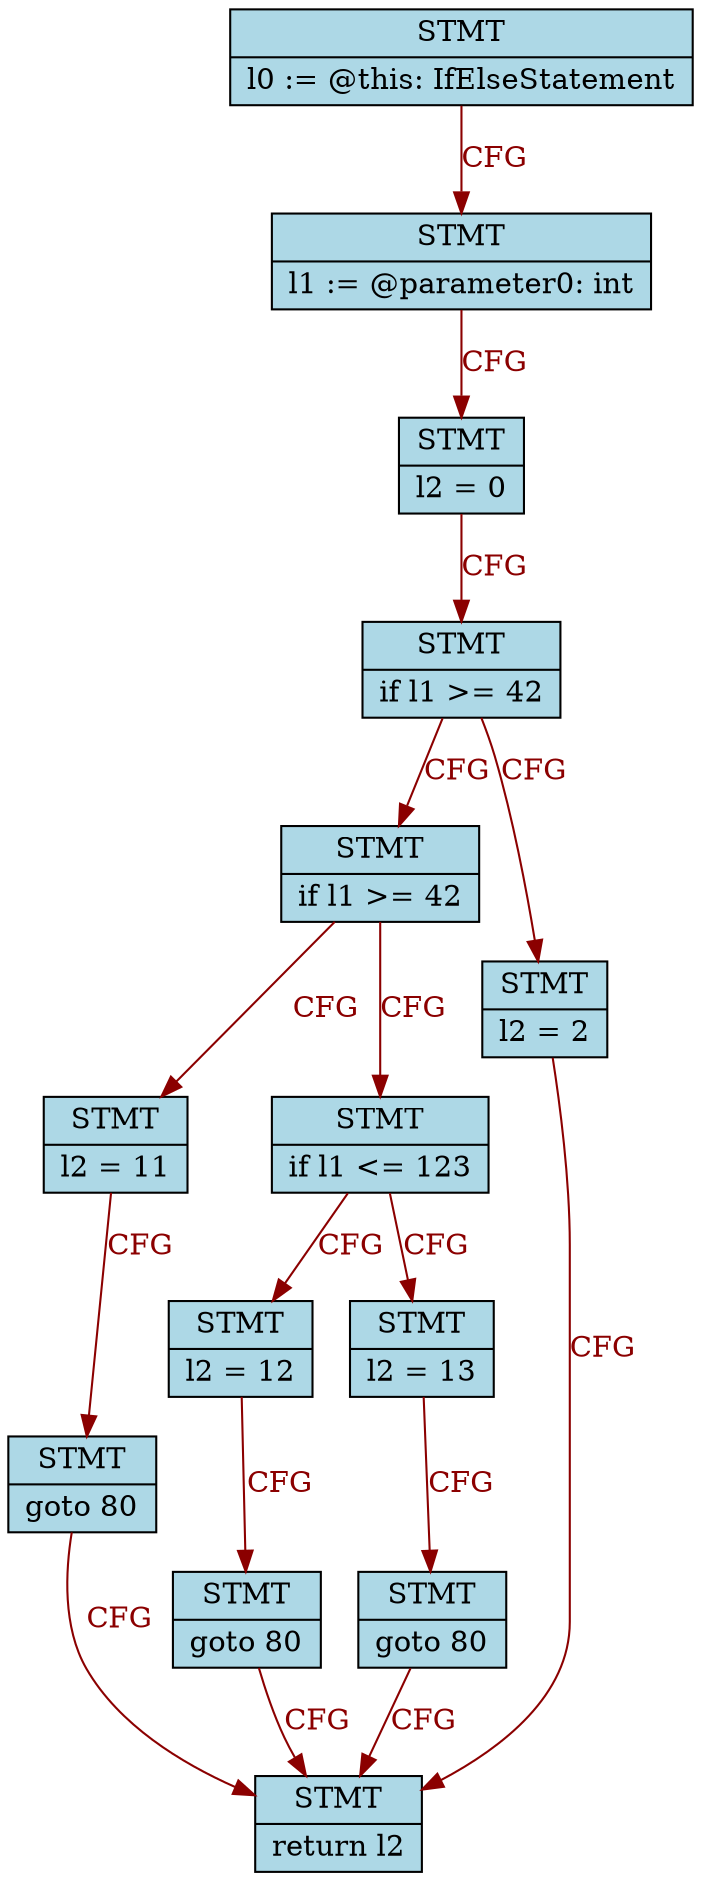 digraph CFG {
	rankdir=TB;
	node [style=filled, shape=record];
	edge [style=filled]	"1121038161" [label="{<f0> STMT | <f1> l0 := @this: IfElseStatement}", fillcolor="lightblue"];
	"-568343393" [label="{<f0> STMT | <f1> l1 := @parameter0: int}", fillcolor="lightblue"];
	"-900734581" [label="{<f0> STMT | <f1> l2 = 0}", fillcolor="lightblue"];
	"875012976" [label="{<f0> STMT | <f1> if l1 &gt;= 42}", fillcolor="lightblue"];
	"2121752533" [label="{<f0> STMT | <f1> if l1 &gt;= 42}", fillcolor="lightblue"];
	"-1726368616" [label="{<f0> STMT | <f1> l2 = 2}", fillcolor="lightblue"];
	"115796851" [label="{<f0> STMT | <f1> l2 = 11}", fillcolor="lightblue"];
	"610888254" [label="{<f0> STMT | <f1> if l1 &lt;= 123}", fillcolor="lightblue"];
	"-952477373" [label="{<f0> STMT | <f1> goto 80}", fillcolor="lightblue"];
	"-227687322" [label="{<f0> STMT | <f1> return l2}", fillcolor="lightblue"];
	"344167777" [label="{<f0> STMT | <f1> l2 = 12}", fillcolor="lightblue"];
	"128010661" [label="{<f0> STMT | <f1> l2 = 13}", fillcolor="lightblue"];
	"-1474018312" [label="{<f0> STMT | <f1> goto 80}", fillcolor="lightblue"];
	"-1669423081" [label="{<f0> STMT | <f1> goto 80}", fillcolor="lightblue"];
	"1121038161" -> "-568343393"[label="CFG", color="darkred", fontcolor="darkred"];
	"-568343393" -> "-900734581"[label="CFG", color="darkred", fontcolor="darkred"];
	"-900734581" -> "875012976"[label="CFG", color="darkred", fontcolor="darkred"];
	"875012976" -> "2121752533"[label="CFG", color="darkred", fontcolor="darkred"];
	"875012976" -> "-1726368616"[label="CFG", color="darkred", fontcolor="darkred"];
	"2121752533" -> "115796851"[label="CFG", color="darkred", fontcolor="darkred"];
	"2121752533" -> "610888254"[label="CFG", color="darkred", fontcolor="darkred"];
	"115796851" -> "-952477373"[label="CFG", color="darkred", fontcolor="darkred"];
	"-952477373" -> "-227687322"[label="CFG", color="darkred", fontcolor="darkred"];
	"610888254" -> "344167777"[label="CFG", color="darkred", fontcolor="darkred"];
	"610888254" -> "128010661"[label="CFG", color="darkred", fontcolor="darkred"];
	"344167777" -> "-1474018312"[label="CFG", color="darkred", fontcolor="darkred"];
	"-1474018312" -> "-227687322"[label="CFG", color="darkred", fontcolor="darkred"];
	"128010661" -> "-1669423081"[label="CFG", color="darkred", fontcolor="darkred"];
	"-1669423081" -> "-227687322"[label="CFG", color="darkred", fontcolor="darkred"];
	"-1726368616" -> "-227687322"[label="CFG", color="darkred", fontcolor="darkred"];
}
